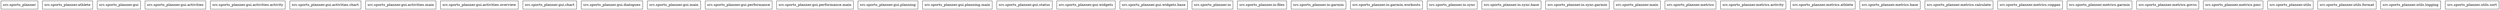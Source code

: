 digraph "packages" {
rankdir=BT
charset="utf-8"
"src.sports_planner" [color="black", label=<src.sports_planner>, shape="box", style="solid"];
"src.sports_planner.athlete" [color="black", label=<src.sports_planner.athlete>, shape="box", style="solid"];
"src.sports_planner.gui" [color="black", label=<src.sports_planner.gui>, shape="box", style="solid"];
"src.sports_planner.gui.activities" [color="black", label=<src.sports_planner.gui.activities>, shape="box", style="solid"];
"src.sports_planner.gui.activities.activity" [color="black", label=<src.sports_planner.gui.activities.activity>, shape="box", style="solid"];
"src.sports_planner.gui.activities.chart" [color="black", label=<src.sports_planner.gui.activities.chart>, shape="box", style="solid"];
"src.sports_planner.gui.activities.main" [color="black", label=<src.sports_planner.gui.activities.main>, shape="box", style="solid"];
"src.sports_planner.gui.activities.overview" [color="black", label=<src.sports_planner.gui.activities.overview>, shape="box", style="solid"];
"src.sports_planner.gui.chart" [color="black", label=<src.sports_planner.gui.chart>, shape="box", style="solid"];
"src.sports_planner.gui.dialogues" [color="black", label=<src.sports_planner.gui.dialogues>, shape="box", style="solid"];
"src.sports_planner.gui.main" [color="black", label=<src.sports_planner.gui.main>, shape="box", style="solid"];
"src.sports_planner.gui.performance" [color="black", label=<src.sports_planner.gui.performance>, shape="box", style="solid"];
"src.sports_planner.gui.performance.main" [color="black", label=<src.sports_planner.gui.performance.main>, shape="box", style="solid"];
"src.sports_planner.gui.planning" [color="black", label=<src.sports_planner.gui.planning>, shape="box", style="solid"];
"src.sports_planner.gui.planning.main" [color="black", label=<src.sports_planner.gui.planning.main>, shape="box", style="solid"];
"src.sports_planner.gui.status" [color="black", label=<src.sports_planner.gui.status>, shape="box", style="solid"];
"src.sports_planner.gui.widgets" [color="black", label=<src.sports_planner.gui.widgets>, shape="box", style="solid"];
"src.sports_planner.gui.widgets.base" [color="black", label=<src.sports_planner.gui.widgets.base>, shape="box", style="solid"];
"src.sports_planner.io" [color="black", label=<src.sports_planner.io>, shape="box", style="solid"];
"src.sports_planner.io.files" [color="black", label=<src.sports_planner.io.files>, shape="box", style="solid"];
"src.sports_planner.io.garmin" [color="black", label=<src.sports_planner.io.garmin>, shape="box", style="solid"];
"src.sports_planner.io.garmin.workouts" [color="black", label=<src.sports_planner.io.garmin.workouts>, shape="box", style="solid"];
"src.sports_planner.io.sync" [color="black", label=<src.sports_planner.io.sync>, shape="box", style="solid"];
"src.sports_planner.io.sync.base" [color="black", label=<src.sports_planner.io.sync.base>, shape="box", style="solid"];
"src.sports_planner.io.sync.garmin" [color="black", label=<src.sports_planner.io.sync.garmin>, shape="box", style="solid"];
"src.sports_planner.main" [color="black", label=<src.sports_planner.main>, shape="box", style="solid"];
"src.sports_planner.metrics" [color="black", label=<src.sports_planner.metrics>, shape="box", style="solid"];
"src.sports_planner.metrics.activity" [color="black", label=<src.sports_planner.metrics.activity>, shape="box", style="solid"];
"src.sports_planner.metrics.athlete" [color="black", label=<src.sports_planner.metrics.athlete>, shape="box", style="solid"];
"src.sports_planner.metrics.base" [color="black", label=<src.sports_planner.metrics.base>, shape="box", style="solid"];
"src.sports_planner.metrics.calculate" [color="black", label=<src.sports_planner.metrics.calculate>, shape="box", style="solid"];
"src.sports_planner.metrics.coggan" [color="black", label=<src.sports_planner.metrics.coggan>, shape="box", style="solid"];
"src.sports_planner.metrics.garmin" [color="black", label=<src.sports_planner.metrics.garmin>, shape="box", style="solid"];
"src.sports_planner.metrics.govss" [color="black", label=<src.sports_planner.metrics.govss>, shape="box", style="solid"];
"src.sports_planner.metrics.pmc" [color="black", label=<src.sports_planner.metrics.pmc>, shape="box", style="solid"];
"src.sports_planner.utils" [color="black", label=<src.sports_planner.utils>, shape="box", style="solid"];
"src.sports_planner.utils.format" [color="black", label=<src.sports_planner.utils.format>, shape="box", style="solid"];
"src.sports_planner.utils.logging" [color="black", label=<src.sports_planner.utils.logging>, shape="box", style="solid"];
"src.sports_planner.utils.sort" [color="black", label=<src.sports_planner.utils.sort>, shape="box", style="solid"];
}
